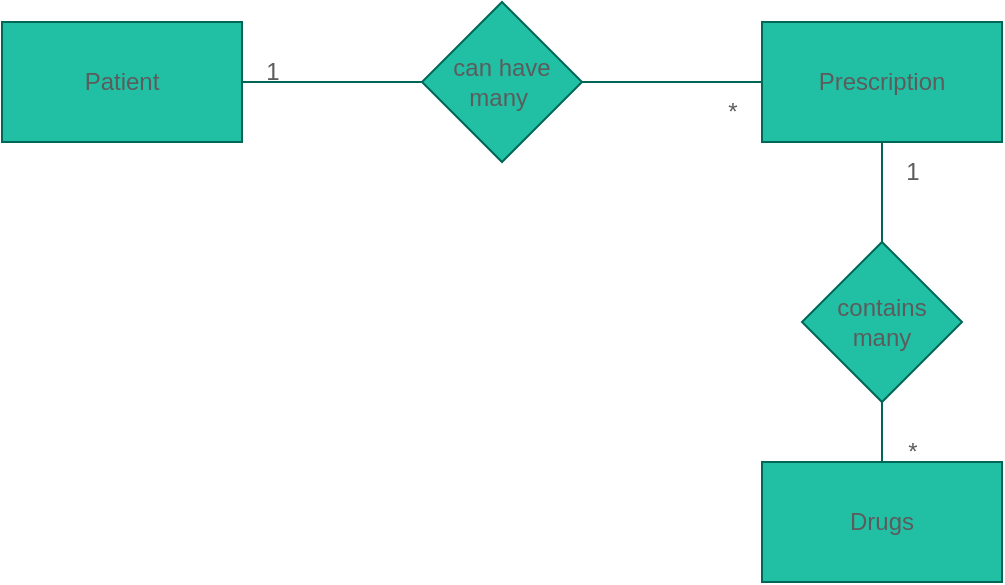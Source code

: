 <mxfile version="20.8.20" type="device"><diagram name="Page-1" id="6MFaOnw2HJN-Myl8UXKC"><mxGraphModel dx="1092" dy="486" grid="1" gridSize="10" guides="1" tooltips="1" connect="1" arrows="1" fold="1" page="1" pageScale="1" pageWidth="850" pageHeight="1100" math="0" shadow="0"><root><mxCell id="0"/><mxCell id="1" parent="0"/><mxCell id="yElF9-KZkkFJK9s35UGb-1" value="Patient" style="rounded=0;whiteSpace=wrap;html=1;labelBackgroundColor=none;fillColor=#21C0A5;strokeColor=#006658;fontColor=#5C5C5C;" vertex="1" parent="1"><mxGeometry x="20" y="200" width="120" height="60" as="geometry"/></mxCell><mxCell id="yElF9-KZkkFJK9s35UGb-2" value="Prescription" style="rounded=0;whiteSpace=wrap;html=1;labelBackgroundColor=none;fillColor=#21C0A5;strokeColor=#006658;fontColor=#5C5C5C;" vertex="1" parent="1"><mxGeometry x="400" y="200" width="120" height="60" as="geometry"/></mxCell><mxCell id="yElF9-KZkkFJK9s35UGb-3" value="Drugs" style="rounded=0;whiteSpace=wrap;html=1;labelBackgroundColor=none;fillColor=#21C0A5;strokeColor=#006658;fontColor=#5C5C5C;" vertex="1" parent="1"><mxGeometry x="400" y="420" width="120" height="60" as="geometry"/></mxCell><mxCell id="yElF9-KZkkFJK9s35UGb-4" value="can have many&amp;nbsp;" style="rhombus;whiteSpace=wrap;html=1;labelBackgroundColor=none;fillColor=#21C0A5;strokeColor=#006658;fontColor=#5C5C5C;" vertex="1" parent="1"><mxGeometry x="230" y="190" width="80" height="80" as="geometry"/></mxCell><mxCell id="yElF9-KZkkFJK9s35UGb-5" value="" style="endArrow=none;html=1;rounded=0;entryX=0;entryY=0.5;entryDx=0;entryDy=0;exitX=1;exitY=0.5;exitDx=0;exitDy=0;labelBackgroundColor=none;strokeColor=#006658;fontColor=default;" edge="1" parent="1" source="yElF9-KZkkFJK9s35UGb-1" target="yElF9-KZkkFJK9s35UGb-4"><mxGeometry width="50" height="50" relative="1" as="geometry"><mxPoint x="120" y="310" as="sourcePoint"/><mxPoint x="170" y="260" as="targetPoint"/></mxGeometry></mxCell><mxCell id="yElF9-KZkkFJK9s35UGb-6" value="" style="endArrow=none;html=1;rounded=0;exitX=1;exitY=0.5;exitDx=0;exitDy=0;entryX=0;entryY=0.5;entryDx=0;entryDy=0;startArrow=none;labelBackgroundColor=none;strokeColor=#006658;fontColor=default;" edge="1" parent="1" source="yElF9-KZkkFJK9s35UGb-11" target="yElF9-KZkkFJK9s35UGb-2"><mxGeometry width="50" height="50" relative="1" as="geometry"><mxPoint x="330" y="360" as="sourcePoint"/><mxPoint x="380" y="310" as="targetPoint"/></mxGeometry></mxCell><mxCell id="yElF9-KZkkFJK9s35UGb-7" value="contains &lt;br&gt;many" style="rhombus;whiteSpace=wrap;html=1;labelBackgroundColor=none;fillColor=#21C0A5;strokeColor=#006658;fontColor=#5C5C5C;" vertex="1" parent="1"><mxGeometry x="420" y="310" width="80" height="80" as="geometry"/></mxCell><mxCell id="yElF9-KZkkFJK9s35UGb-8" value="" style="endArrow=none;html=1;rounded=0;entryX=0.5;entryY=1;entryDx=0;entryDy=0;labelBackgroundColor=none;strokeColor=#006658;fontColor=default;" edge="1" parent="1" source="yElF9-KZkkFJK9s35UGb-3" target="yElF9-KZkkFJK9s35UGb-7"><mxGeometry width="50" height="50" relative="1" as="geometry"><mxPoint x="310" y="410" as="sourcePoint"/><mxPoint x="360" y="360" as="targetPoint"/></mxGeometry></mxCell><mxCell id="yElF9-KZkkFJK9s35UGb-9" value="" style="endArrow=none;html=1;rounded=0;entryX=0.5;entryY=1;entryDx=0;entryDy=0;labelBackgroundColor=none;strokeColor=#006658;fontColor=default;" edge="1" parent="1" source="yElF9-KZkkFJK9s35UGb-7" target="yElF9-KZkkFJK9s35UGb-2"><mxGeometry width="50" height="50" relative="1" as="geometry"><mxPoint x="380" y="370" as="sourcePoint"/><mxPoint x="430" y="320" as="targetPoint"/></mxGeometry></mxCell><mxCell id="yElF9-KZkkFJK9s35UGb-10" value="1" style="text;html=1;align=center;verticalAlign=middle;resizable=0;points=[];autosize=1;strokeColor=none;fillColor=none;labelBackgroundColor=none;fontColor=#5C5C5C;" vertex="1" parent="1"><mxGeometry x="140" y="210" width="30" height="30" as="geometry"/></mxCell><mxCell id="yElF9-KZkkFJK9s35UGb-12" value="" style="endArrow=none;html=1;rounded=0;exitX=1;exitY=0.5;exitDx=0;exitDy=0;labelBackgroundColor=none;strokeColor=#006658;fontColor=default;" edge="1" parent="1" source="yElF9-KZkkFJK9s35UGb-4" target="yElF9-KZkkFJK9s35UGb-2"><mxGeometry width="50" height="50" relative="1" as="geometry"><mxPoint x="310" y="230" as="sourcePoint"/><mxPoint x="400" y="230" as="targetPoint"/></mxGeometry></mxCell><mxCell id="yElF9-KZkkFJK9s35UGb-11" value="*" style="text;html=1;align=center;verticalAlign=middle;resizable=0;points=[];autosize=1;strokeColor=none;fillColor=none;labelBackgroundColor=none;fontColor=#5C5C5C;" vertex="1" parent="1"><mxGeometry x="370" y="230" width="30" height="30" as="geometry"/></mxCell><mxCell id="yElF9-KZkkFJK9s35UGb-13" value="1" style="text;html=1;align=center;verticalAlign=middle;resizable=0;points=[];autosize=1;strokeColor=none;fillColor=none;labelBackgroundColor=none;fontColor=#5C5C5C;" vertex="1" parent="1"><mxGeometry x="460" y="260" width="30" height="30" as="geometry"/></mxCell><mxCell id="yElF9-KZkkFJK9s35UGb-14" value="*" style="text;html=1;align=center;verticalAlign=middle;resizable=0;points=[];autosize=1;strokeColor=none;fillColor=none;labelBackgroundColor=none;fontColor=#5C5C5C;" vertex="1" parent="1"><mxGeometry x="460" y="400" width="30" height="30" as="geometry"/></mxCell></root></mxGraphModel></diagram></mxfile>